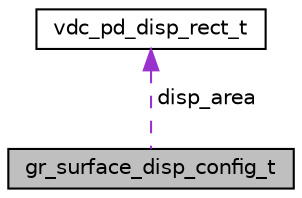 digraph "gr_surface_disp_config_t"
{
 // LATEX_PDF_SIZE
  edge [fontname="Helvetica",fontsize="10",labelfontname="Helvetica",labelfontsize="10"];
  node [fontname="Helvetica",fontsize="10",shape=record];
  Node1 [label="gr_surface_disp_config_t",height=0.2,width=0.4,color="black", fillcolor="grey75", style="filled", fontcolor="black",tooltip=" "];
  Node2 -> Node1 [dir="back",color="darkorchid3",fontsize="10",style="dashed",label=" disp_area" ,fontname="Helvetica"];
  Node2 [label="vdc_pd_disp_rect_t",height=0.2,width=0.4,color="black", fillcolor="white", style="filled",URL="$db/de8/structvdc__pd__disp__rect__t.html",tooltip=" "];
}
